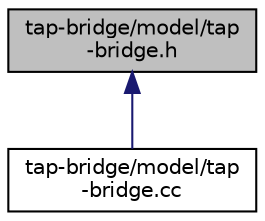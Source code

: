 digraph "tap-bridge/model/tap-bridge.h"
{
  edge [fontname="Helvetica",fontsize="10",labelfontname="Helvetica",labelfontsize="10"];
  node [fontname="Helvetica",fontsize="10",shape=record];
  Node1 [label="tap-bridge/model/tap\l-bridge.h",height=0.2,width=0.4,color="black", fillcolor="grey75", style="filled", fontcolor="black"];
  Node1 -> Node2 [dir="back",color="midnightblue",fontsize="10",style="solid"];
  Node2 [label="tap-bridge/model/tap\l-bridge.cc",height=0.2,width=0.4,color="black", fillcolor="white", style="filled",URL="$dc/d86/tap-bridge_8cc.html"];
}
